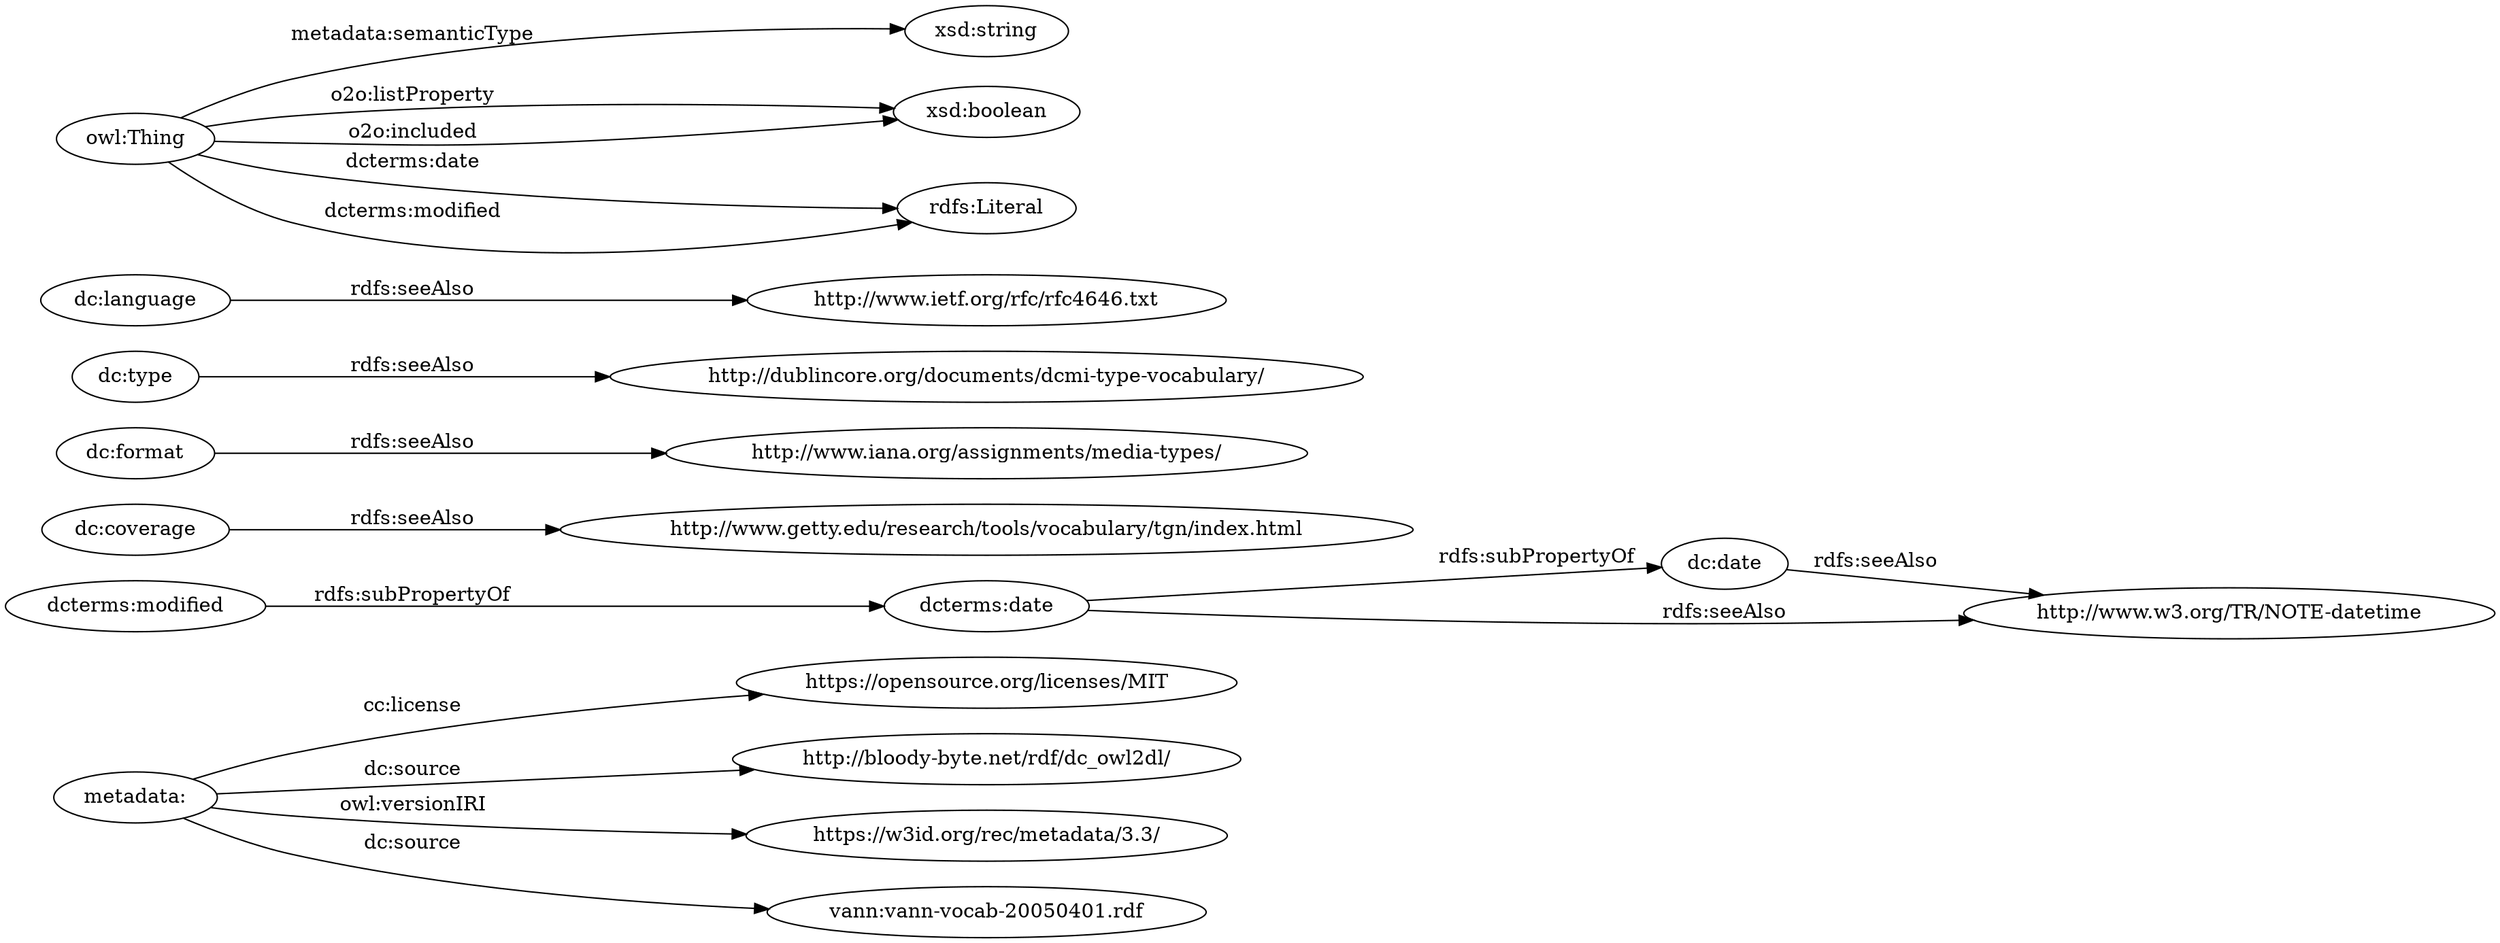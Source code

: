 digraph ar2dtool_diagram { 
rankdir=LR;
size="1501"
	"metadata:" -> "https://opensource.org/licenses/MIT" [ label = "cc:license" ];
	"metadata:" -> "http://bloody-byte.net/rdf/dc_owl2dl/" [ label = "dc:source" ];
	"metadata:" -> "https://w3id.org/rec/metadata/3.3/" [ label = "owl:versionIRI" ];
	"metadata:" -> "vann:vann-vocab-20050401.rdf" [ label = "dc:source" ];
	"dcterms:date" -> "dc:date" [ label = "rdfs:subPropertyOf" ];
	"dcterms:date" -> "http://www.w3.org/TR/NOTE-datetime" [ label = "rdfs:seeAlso" ];
	"dc:date" -> "http://www.w3.org/TR/NOTE-datetime" [ label = "rdfs:seeAlso" ];
	"dc:coverage" -> "http://www.getty.edu/research/tools/vocabulary/tgn/index.html" [ label = "rdfs:seeAlso" ];
	"dcterms:modified" -> "dcterms:date" [ label = "rdfs:subPropertyOf" ];
	"dc:format" -> "http://www.iana.org/assignments/media-types/" [ label = "rdfs:seeAlso" ];
	"dc:type" -> "http://dublincore.org/documents/dcmi-type-vocabulary/" [ label = "rdfs:seeAlso" ];
	"dc:language" -> "http://www.ietf.org/rfc/rfc4646.txt" [ label = "rdfs:seeAlso" ];
	"owl:Thing" -> "xsd:string" [ label = "metadata:semanticType" ];
	"owl:Thing" -> "xsd:boolean" [ label = "o2o:listProperty" ];
	"owl:Thing" -> "rdfs:Literal" [ label = "dcterms:date" ];
	"owl:Thing" -> "rdfs:Literal" [ label = "dcterms:modified" ];
	"owl:Thing" -> "xsd:boolean" [ label = "o2o:included" ];

}
